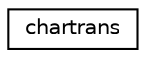 digraph G
{
  edge [fontname="Helvetica",fontsize="10",labelfontname="Helvetica",labelfontsize="10"];
  node [fontname="Helvetica",fontsize="10",shape=record];
  rankdir=LR;
  Node1 [label="chartrans",height=0.2,width=0.4,color="black", fillcolor="white", style="filled",URL="$de/d65/structchartrans.html"];
}

